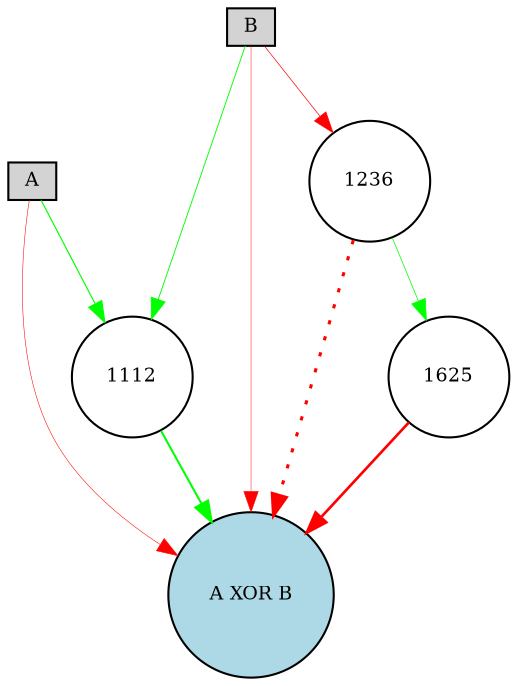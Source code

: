 digraph {
	node [fontsize=9 height=0.2 shape=circle width=0.2]
	A [fillcolor=lightgray shape=box style=filled]
	B [fillcolor=lightgray shape=box style=filled]
	"A XOR B" [fillcolor=lightblue style=filled]
	1625 [fillcolor=white style=filled]
	1112 [fillcolor=white style=filled]
	1236 [fillcolor=white style=filled]
	A -> 1112 [color=green penwidth=0.5529133968823878 style=solid]
	1112 -> "A XOR B" [color=green penwidth=0.9842663572271714 style=solid]
	B -> 1112 [color=green penwidth=0.43664437367091646 style=solid]
	B -> 1236 [color=red penwidth=0.3339314170580603 style=solid]
	1236 -> "A XOR B" [color=red penwidth=1.4816303083928715 style=dotted]
	A -> "A XOR B" [color=red penwidth=0.25726996892983256 style=solid]
	B -> "A XOR B" [color=red penwidth=0.2247508475453869 style=solid]
	1236 -> 1625 [color=green penwidth=0.3536836569632804 style=solid]
	1625 -> "A XOR B" [color=red penwidth=1.2739044239955257 style=solid]
}
